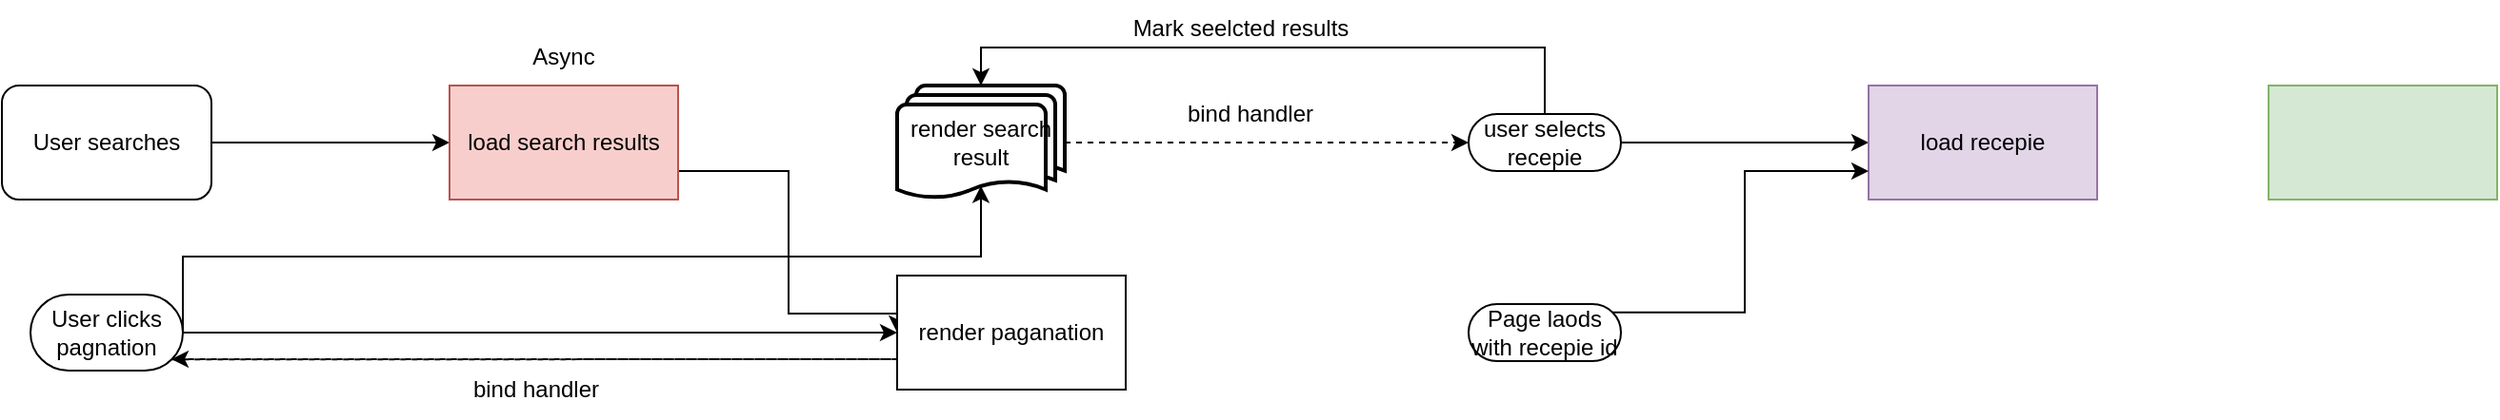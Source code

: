 <mxfile version="21.1.2" type="device">
  <diagram name="Page-1" id="H0wz1IlsxG29JuE95awO">
    <mxGraphModel dx="1118" dy="812" grid="1" gridSize="10" guides="1" tooltips="1" connect="1" arrows="1" fold="1" page="1" pageScale="1" pageWidth="850" pageHeight="1100" math="0" shadow="0">
      <root>
        <mxCell id="0" />
        <mxCell id="1" parent="0" />
        <mxCell id="JrejViipNZTAxpyAIgZA-3" style="edgeStyle=orthogonalEdgeStyle;rounded=0;orthogonalLoop=1;jettySize=auto;html=1;exitX=1;exitY=0.5;exitDx=0;exitDy=0;" edge="1" parent="1" source="JrejViipNZTAxpyAIgZA-1" target="JrejViipNZTAxpyAIgZA-2">
          <mxGeometry relative="1" as="geometry" />
        </mxCell>
        <mxCell id="JrejViipNZTAxpyAIgZA-1" value="User searches" style="rounded=1;whiteSpace=wrap;html=1;" vertex="1" parent="1">
          <mxGeometry x="70" y="510" width="110" height="60" as="geometry" />
        </mxCell>
        <mxCell id="JrejViipNZTAxpyAIgZA-10" style="edgeStyle=orthogonalEdgeStyle;rounded=0;orthogonalLoop=1;jettySize=auto;html=1;exitX=1;exitY=0.75;exitDx=0;exitDy=0;entryX=0;entryY=0.5;entryDx=0;entryDy=0;" edge="1" parent="1" source="JrejViipNZTAxpyAIgZA-2" target="JrejViipNZTAxpyAIgZA-9">
          <mxGeometry relative="1" as="geometry">
            <Array as="points">
              <mxPoint x="483" y="555" />
              <mxPoint x="483" y="630" />
              <mxPoint x="540" y="630" />
            </Array>
          </mxGeometry>
        </mxCell>
        <mxCell id="JrejViipNZTAxpyAIgZA-2" value="load search results" style="rounded=0;whiteSpace=wrap;html=1;fillColor=#f8cecc;strokeColor=#b85450;" vertex="1" parent="1">
          <mxGeometry x="305" y="510" width="120" height="60" as="geometry" />
        </mxCell>
        <mxCell id="JrejViipNZTAxpyAIgZA-4" value="render search result" style="strokeWidth=2;html=1;shape=mxgraph.flowchart.multi-document;whiteSpace=wrap;" vertex="1" parent="1">
          <mxGeometry x="540" y="510" width="88" height="60" as="geometry" />
        </mxCell>
        <mxCell id="JrejViipNZTAxpyAIgZA-6" style="edgeStyle=orthogonalEdgeStyle;rounded=0;orthogonalLoop=1;jettySize=auto;html=1;exitX=1;exitY=0.5;exitDx=0;exitDy=0;exitPerimeter=0;entryX=0.5;entryY=0.88;entryDx=0;entryDy=0;entryPerimeter=0;" edge="1" parent="1" source="JrejViipNZTAxpyAIgZA-5" target="JrejViipNZTAxpyAIgZA-4">
          <mxGeometry relative="1" as="geometry">
            <Array as="points">
              <mxPoint x="165" y="600" />
              <mxPoint x="584" y="600" />
            </Array>
          </mxGeometry>
        </mxCell>
        <mxCell id="JrejViipNZTAxpyAIgZA-11" style="edgeStyle=orthogonalEdgeStyle;rounded=0;orthogonalLoop=1;jettySize=auto;html=1;exitX=1;exitY=0.5;exitDx=0;exitDy=0;exitPerimeter=0;" edge="1" parent="1" source="JrejViipNZTAxpyAIgZA-5">
          <mxGeometry relative="1" as="geometry">
            <mxPoint x="540" y="640" as="targetPoint" />
          </mxGeometry>
        </mxCell>
        <mxCell id="JrejViipNZTAxpyAIgZA-5" value="User clicks&lt;br&gt;pagnation" style="html=1;dashed=0;whiteSpace=wrap;shape=mxgraph.dfd.start" vertex="1" parent="1">
          <mxGeometry x="85" y="620" width="80" height="40" as="geometry" />
        </mxCell>
        <mxCell id="JrejViipNZTAxpyAIgZA-9" value="render paganation" style="rounded=0;whiteSpace=wrap;html=1;" vertex="1" parent="1">
          <mxGeometry x="540" y="610" width="120" height="60" as="geometry" />
        </mxCell>
        <mxCell id="JrejViipNZTAxpyAIgZA-12" value="" style="html=1;labelBackgroundColor=#ffffff;startArrow=none;startFill=0;startSize=6;endArrow=classic;endFill=1;endSize=6;jettySize=auto;orthogonalLoop=1;strokeWidth=1;dashed=1;fontSize=14;rounded=0;exitX=0;exitY=0;exitDx=74.14;exitDy=34.14;exitPerimeter=0;" edge="1" parent="1" source="JrejViipNZTAxpyAIgZA-5">
          <mxGeometry width="60" height="60" relative="1" as="geometry">
            <mxPoint x="320" y="610" as="sourcePoint" />
            <mxPoint x="159" y="654" as="targetPoint" />
            <Array as="points">
              <mxPoint x="540" y="654" />
            </Array>
          </mxGeometry>
        </mxCell>
        <mxCell id="JrejViipNZTAxpyAIgZA-13" value="bind handler" style="text;html=1;align=center;verticalAlign=middle;resizable=0;points=[];autosize=1;strokeColor=none;fillColor=none;" vertex="1" parent="1">
          <mxGeometry x="305" y="655" width="90" height="30" as="geometry" />
        </mxCell>
        <mxCell id="JrejViipNZTAxpyAIgZA-15" value="Async" style="text;html=1;strokeColor=none;fillColor=none;align=center;verticalAlign=middle;whiteSpace=wrap;rounded=0;" vertex="1" parent="1">
          <mxGeometry x="335" y="480" width="60" height="30" as="geometry" />
        </mxCell>
        <mxCell id="JrejViipNZTAxpyAIgZA-16" value="" style="html=1;labelBackgroundColor=#ffffff;startArrow=none;startFill=0;startSize=6;endArrow=classic;endFill=1;endSize=6;jettySize=auto;orthogonalLoop=1;strokeWidth=1;dashed=1;fontSize=14;rounded=0;exitX=1;exitY=0.5;exitDx=0;exitDy=0;exitPerimeter=0;" edge="1" parent="1" source="JrejViipNZTAxpyAIgZA-4">
          <mxGeometry width="60" height="60" relative="1" as="geometry">
            <mxPoint x="320" y="610" as="sourcePoint" />
            <mxPoint x="840" y="540" as="targetPoint" />
          </mxGeometry>
        </mxCell>
        <mxCell id="JrejViipNZTAxpyAIgZA-17" value="bind handler" style="text;html=1;align=center;verticalAlign=middle;resizable=0;points=[];autosize=1;strokeColor=none;fillColor=none;" vertex="1" parent="1">
          <mxGeometry x="680" y="510" width="90" height="30" as="geometry" />
        </mxCell>
        <mxCell id="JrejViipNZTAxpyAIgZA-20" style="edgeStyle=orthogonalEdgeStyle;rounded=0;orthogonalLoop=1;jettySize=auto;html=1;exitX=0.5;exitY=0.5;exitDx=0;exitDy=-15;exitPerimeter=0;entryX=0.5;entryY=0;entryDx=0;entryDy=0;entryPerimeter=0;" edge="1" parent="1" source="JrejViipNZTAxpyAIgZA-19" target="JrejViipNZTAxpyAIgZA-4">
          <mxGeometry relative="1" as="geometry">
            <Array as="points">
              <mxPoint x="880" y="490" />
              <mxPoint x="584" y="490" />
            </Array>
          </mxGeometry>
        </mxCell>
        <mxCell id="JrejViipNZTAxpyAIgZA-24" style="edgeStyle=orthogonalEdgeStyle;rounded=0;orthogonalLoop=1;jettySize=auto;html=1;exitX=1;exitY=0.5;exitDx=0;exitDy=0;exitPerimeter=0;entryX=0;entryY=0.5;entryDx=0;entryDy=0;" edge="1" parent="1" source="JrejViipNZTAxpyAIgZA-19" target="JrejViipNZTAxpyAIgZA-23">
          <mxGeometry relative="1" as="geometry" />
        </mxCell>
        <mxCell id="JrejViipNZTAxpyAIgZA-19" value="user selects recepie" style="html=1;dashed=0;whiteSpace=wrap;shape=mxgraph.dfd.start" vertex="1" parent="1">
          <mxGeometry x="840" y="525" width="80" height="30" as="geometry" />
        </mxCell>
        <mxCell id="JrejViipNZTAxpyAIgZA-21" value="Mark seelcted results" style="text;html=1;align=center;verticalAlign=middle;resizable=0;points=[];autosize=1;strokeColor=none;fillColor=none;" vertex="1" parent="1">
          <mxGeometry x="655" y="465" width="130" height="30" as="geometry" />
        </mxCell>
        <mxCell id="JrejViipNZTAxpyAIgZA-23" value="load recepie" style="rounded=0;whiteSpace=wrap;html=1;fillColor=#e1d5e7;strokeColor=#9673a6;" vertex="1" parent="1">
          <mxGeometry x="1050" y="510" width="120" height="60" as="geometry" />
        </mxCell>
        <mxCell id="JrejViipNZTAxpyAIgZA-26" style="edgeStyle=orthogonalEdgeStyle;rounded=0;orthogonalLoop=1;jettySize=auto;html=1;exitX=0;exitY=0;exitDx=75.605;exitDy=4.395;exitPerimeter=0;entryX=0;entryY=0.75;entryDx=0;entryDy=0;" edge="1" parent="1" source="JrejViipNZTAxpyAIgZA-25" target="JrejViipNZTAxpyAIgZA-23">
          <mxGeometry relative="1" as="geometry" />
        </mxCell>
        <mxCell id="JrejViipNZTAxpyAIgZA-25" value="Page laods with recepie id" style="html=1;dashed=0;whiteSpace=wrap;shape=mxgraph.dfd.start" vertex="1" parent="1">
          <mxGeometry x="840" y="625" width="80" height="30" as="geometry" />
        </mxCell>
        <mxCell id="JrejViipNZTAxpyAIgZA-27" value="" style="rounded=0;whiteSpace=wrap;html=1;fillColor=#d5e8d4;strokeColor=#82b366;" vertex="1" parent="1">
          <mxGeometry x="1260" y="510" width="120" height="60" as="geometry" />
        </mxCell>
      </root>
    </mxGraphModel>
  </diagram>
</mxfile>
